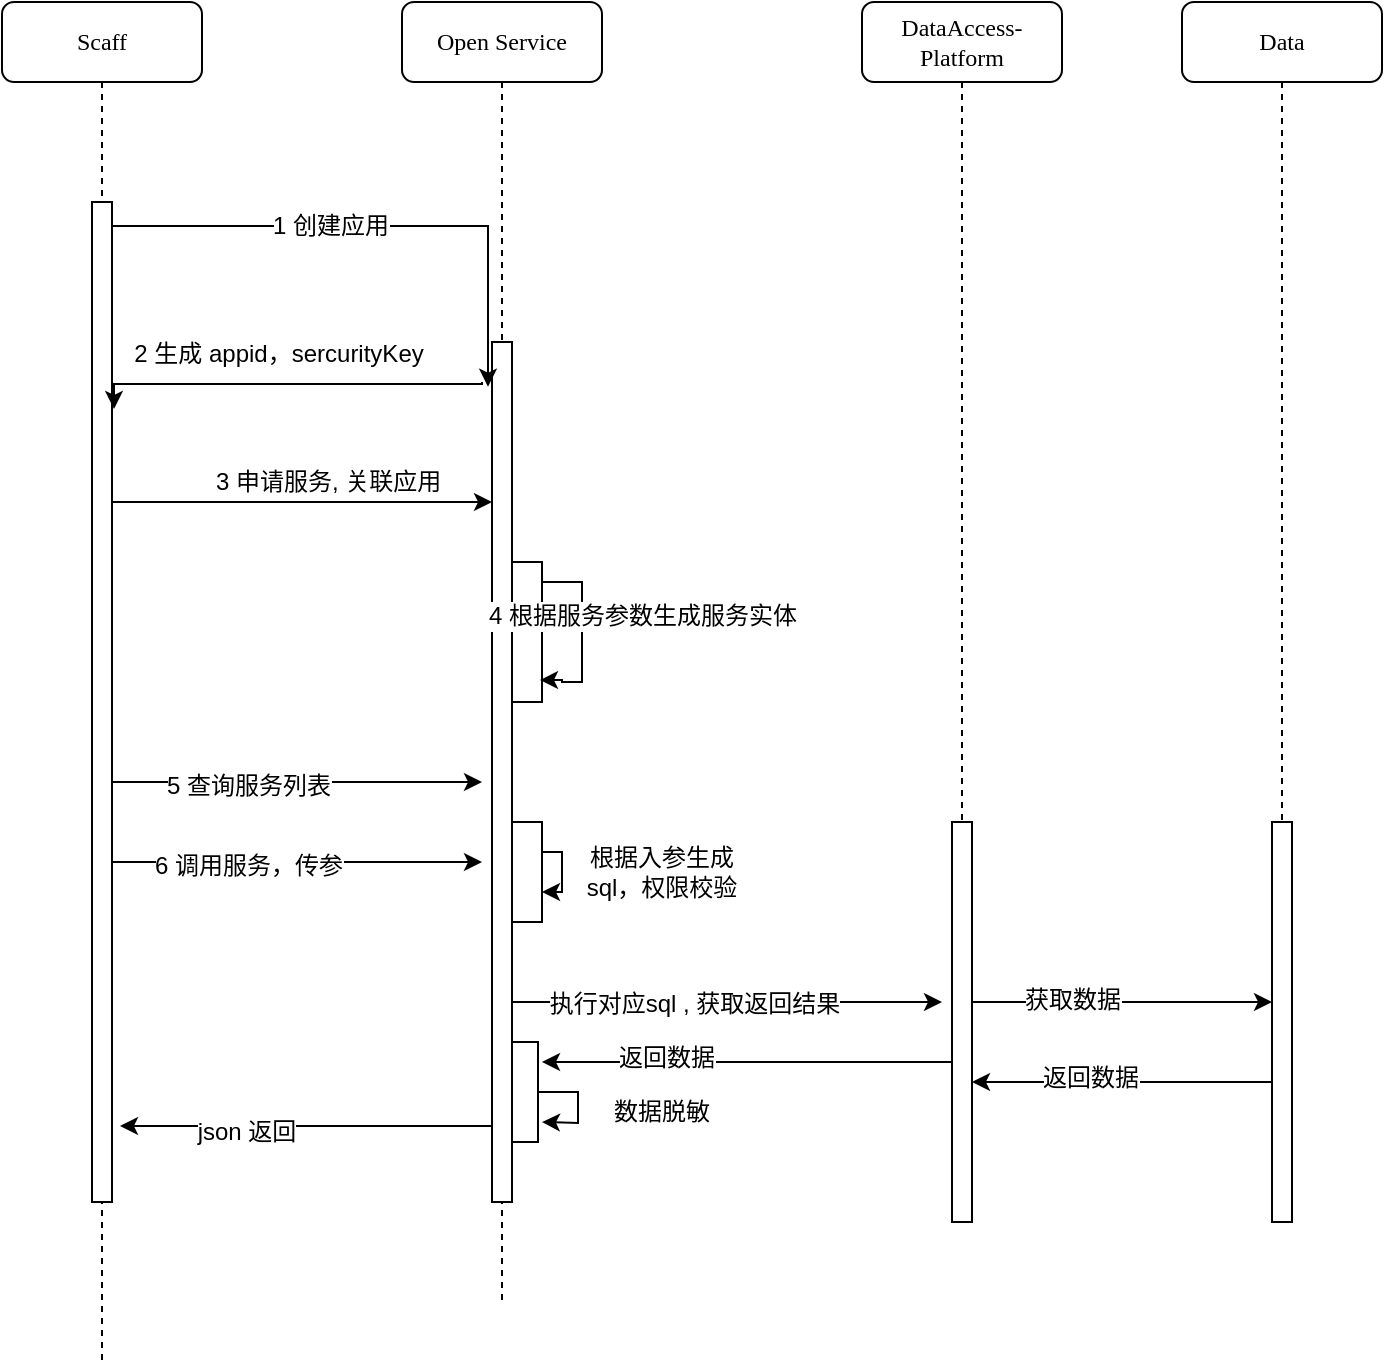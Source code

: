 <mxfile version="12.2.6" type="github" pages="1">
  <diagram name="Page-1" id="13e1069c-82ec-6db2-03f1-153e76fe0fe0">
    <mxGraphModel dx="1408" dy="699" grid="1" gridSize="10" guides="1" tooltips="1" connect="1" arrows="1" fold="1" page="1" pageScale="1" pageWidth="1100" pageHeight="850" background="#ffffff" math="0" shadow="0">
      <root>
        <mxCell id="0"/>
        <mxCell id="1" parent="0"/>
        <mxCell id="7baba1c4bc27f4b0-2" value="Open Service" style="shape=umlLifeline;perimeter=lifelinePerimeter;whiteSpace=wrap;html=1;container=1;collapsible=0;recursiveResize=0;outlineConnect=0;rounded=1;shadow=0;comic=0;labelBackgroundColor=none;strokeWidth=1;fontFamily=Verdana;fontSize=12;align=center;" parent="1" vertex="1">
          <mxGeometry x="300" y="80" width="100" height="650" as="geometry"/>
        </mxCell>
        <mxCell id="7baba1c4bc27f4b0-10" value="" style="html=1;points=[];perimeter=orthogonalPerimeter;rounded=0;shadow=0;comic=0;labelBackgroundColor=none;strokeWidth=1;fontFamily=Verdana;fontSize=12;align=center;" parent="7baba1c4bc27f4b0-2" vertex="1">
          <mxGeometry x="45" y="170" width="10" height="430" as="geometry"/>
        </mxCell>
        <mxCell id="9AXuBB3irNSPgsnvufbG-14" value="" style="html=1;points=[];perimeter=orthogonalPerimeter;rounded=0;shadow=0;comic=0;labelBackgroundColor=none;strokeWidth=1;fontFamily=Verdana;fontSize=12;align=center;" parent="7baba1c4bc27f4b0-2" vertex="1">
          <mxGeometry x="55" y="280" width="15" height="70" as="geometry"/>
        </mxCell>
        <mxCell id="9AXuBB3irNSPgsnvufbG-15" style="edgeStyle=orthogonalEdgeStyle;rounded=0;orthogonalLoop=1;jettySize=auto;html=1;entryX=0.933;entryY=0.843;entryDx=0;entryDy=0;entryPerimeter=0;" parent="7baba1c4bc27f4b0-2" source="9AXuBB3irNSPgsnvufbG-14" edge="1" target="9AXuBB3irNSPgsnvufbG-14">
          <mxGeometry relative="1" as="geometry">
            <mxPoint x="80" y="360" as="targetPoint"/>
            <Array as="points">
              <mxPoint x="90" y="290"/>
              <mxPoint x="90" y="340"/>
              <mxPoint x="80" y="340"/>
              <mxPoint x="80" y="339"/>
            </Array>
          </mxGeometry>
        </mxCell>
        <mxCell id="9AXuBB3irNSPgsnvufbG-16" value="4&amp;nbsp;根据服务参数生成服务实体" style="text;html=1;resizable=0;points=[];align=center;verticalAlign=middle;labelBackgroundColor=#ffffff;" parent="9AXuBB3irNSPgsnvufbG-15" vertex="1" connectable="0">
          <mxGeometry x="-0.26" y="-2" relative="1" as="geometry">
            <mxPoint x="32" y="3" as="offset"/>
          </mxGeometry>
        </mxCell>
        <mxCell id="jJP7gjNxNTd_wsNpzQzL-7" value="根据入参生成sql，权限校验" style="text;html=1;strokeColor=none;fillColor=none;align=center;verticalAlign=middle;whiteSpace=wrap;rounded=0;" vertex="1" parent="7baba1c4bc27f4b0-2">
          <mxGeometry x="80" y="425" width="100" height="20" as="geometry"/>
        </mxCell>
        <mxCell id="jJP7gjNxNTd_wsNpzQzL-29" value="数据脱敏" style="text;html=1;strokeColor=none;fillColor=none;align=center;verticalAlign=middle;whiteSpace=wrap;rounded=0;" vertex="1" parent="7baba1c4bc27f4b0-2">
          <mxGeometry x="100" y="545" width="60" height="20" as="geometry"/>
        </mxCell>
        <mxCell id="7baba1c4bc27f4b0-3" value="DataAccess-Platform" style="shape=umlLifeline;perimeter=lifelinePerimeter;whiteSpace=wrap;html=1;container=1;collapsible=0;recursiveResize=0;outlineConnect=0;rounded=1;shadow=0;comic=0;labelBackgroundColor=none;strokeWidth=1;fontFamily=Verdana;fontSize=12;align=center;" parent="1" vertex="1">
          <mxGeometry x="530" y="80" width="100" height="580" as="geometry"/>
        </mxCell>
        <mxCell id="7baba1c4bc27f4b0-13" value="" style="html=1;points=[];perimeter=orthogonalPerimeter;rounded=0;shadow=0;comic=0;labelBackgroundColor=none;strokeWidth=1;fontFamily=Verdana;fontSize=12;align=center;" parent="7baba1c4bc27f4b0-3" vertex="1">
          <mxGeometry x="45" y="410" width="10" height="200" as="geometry"/>
        </mxCell>
        <mxCell id="7baba1c4bc27f4b0-4" value="Data" style="shape=umlLifeline;perimeter=lifelinePerimeter;whiteSpace=wrap;html=1;container=1;collapsible=0;recursiveResize=0;outlineConnect=0;rounded=1;shadow=0;comic=0;labelBackgroundColor=none;strokeWidth=1;fontFamily=Verdana;fontSize=12;align=center;" parent="1" vertex="1">
          <mxGeometry x="690" y="80" width="100" height="610" as="geometry"/>
        </mxCell>
        <mxCell id="jJP7gjNxNTd_wsNpzQzL-10" value="" style="html=1;points=[];perimeter=orthogonalPerimeter;rounded=0;shadow=0;comic=0;labelBackgroundColor=none;strokeWidth=1;fontFamily=Verdana;fontSize=12;align=center;" vertex="1" parent="7baba1c4bc27f4b0-4">
          <mxGeometry x="45" y="410" width="10" height="200" as="geometry"/>
        </mxCell>
        <mxCell id="7baba1c4bc27f4b0-8" value="Scaff" style="shape=umlLifeline;perimeter=lifelinePerimeter;whiteSpace=wrap;html=1;container=1;collapsible=0;recursiveResize=0;outlineConnect=0;rounded=1;shadow=0;comic=0;labelBackgroundColor=none;strokeWidth=1;fontFamily=Verdana;fontSize=12;align=center;" parent="1" vertex="1">
          <mxGeometry x="100" y="80" width="100" height="680" as="geometry"/>
        </mxCell>
        <mxCell id="7baba1c4bc27f4b0-9" value="" style="html=1;points=[];perimeter=orthogonalPerimeter;rounded=0;shadow=0;comic=0;labelBackgroundColor=none;strokeWidth=1;fontFamily=Verdana;fontSize=12;align=center;" parent="7baba1c4bc27f4b0-8" vertex="1">
          <mxGeometry x="45" y="100" width="10" height="500" as="geometry"/>
        </mxCell>
        <mxCell id="9AXuBB3irNSPgsnvufbG-8" style="edgeStyle=orthogonalEdgeStyle;rounded=0;orthogonalLoop=1;jettySize=auto;html=1;entryX=-0.2;entryY=0.052;entryDx=0;entryDy=0;entryPerimeter=0;" parent="1" source="7baba1c4bc27f4b0-9" target="7baba1c4bc27f4b0-10" edge="1">
          <mxGeometry relative="1" as="geometry">
            <Array as="points">
              <mxPoint x="210" y="192"/>
              <mxPoint x="210" y="192"/>
            </Array>
          </mxGeometry>
        </mxCell>
        <mxCell id="9AXuBB3irNSPgsnvufbG-9" value="1&amp;nbsp;创建应用" style="text;html=1;resizable=0;points=[];align=center;verticalAlign=middle;labelBackgroundColor=#ffffff;" parent="9AXuBB3irNSPgsnvufbG-8" vertex="1" connectable="0">
          <mxGeometry x="-0.192" relative="1" as="geometry">
            <mxPoint as="offset"/>
          </mxGeometry>
        </mxCell>
        <mxCell id="9AXuBB3irNSPgsnvufbG-10" style="edgeStyle=orthogonalEdgeStyle;rounded=0;orthogonalLoop=1;jettySize=auto;html=1;entryX=1.1;entryY=0.207;entryDx=0;entryDy=0;entryPerimeter=0;" parent="1" target="7baba1c4bc27f4b0-9" edge="1">
          <mxGeometry relative="1" as="geometry">
            <mxPoint x="170" y="270" as="targetPoint"/>
            <mxPoint x="340" y="270" as="sourcePoint"/>
            <Array as="points">
              <mxPoint x="340" y="271"/>
            </Array>
          </mxGeometry>
        </mxCell>
        <mxCell id="9AXuBB3irNSPgsnvufbG-11" value="2&amp;nbsp;生成&amp;nbsp;appid，sercurityKey" style="text;html=1;resizable=0;points=[];align=center;verticalAlign=middle;labelBackgroundColor=#ffffff;" parent="9AXuBB3irNSPgsnvufbG-10" vertex="1" connectable="0">
          <mxGeometry x="0.265" y="-1" relative="1" as="geometry">
            <mxPoint x="22" y="-14" as="offset"/>
          </mxGeometry>
        </mxCell>
        <mxCell id="9AXuBB3irNSPgsnvufbG-12" style="edgeStyle=orthogonalEdgeStyle;rounded=0;orthogonalLoop=1;jettySize=auto;html=1;" parent="1" source="7baba1c4bc27f4b0-9" target="7baba1c4bc27f4b0-10" edge="1">
          <mxGeometry relative="1" as="geometry">
            <mxPoint x="340" y="400" as="targetPoint"/>
            <Array as="points">
              <mxPoint x="330" y="330"/>
              <mxPoint x="330" y="330"/>
            </Array>
          </mxGeometry>
        </mxCell>
        <mxCell id="9AXuBB3irNSPgsnvufbG-13" value="3 申请服务,&amp;nbsp;关联应用" style="text;html=1;resizable=0;points=[];autosize=1;align=left;verticalAlign=top;spacingTop=-4;" parent="1" vertex="1">
          <mxGeometry x="205" y="310" width="130" height="20" as="geometry"/>
        </mxCell>
        <mxCell id="jJP7gjNxNTd_wsNpzQzL-1" style="edgeStyle=orthogonalEdgeStyle;rounded=0;orthogonalLoop=1;jettySize=auto;html=1;" edge="1" parent="1" source="7baba1c4bc27f4b0-9">
          <mxGeometry relative="1" as="geometry">
            <mxPoint x="340" y="470" as="targetPoint"/>
            <Array as="points">
              <mxPoint x="210" y="470"/>
              <mxPoint x="210" y="470"/>
            </Array>
          </mxGeometry>
        </mxCell>
        <mxCell id="jJP7gjNxNTd_wsNpzQzL-2" value="5&amp;nbsp;查询服务列表" style="text;html=1;resizable=0;points=[];align=center;verticalAlign=middle;labelBackgroundColor=#ffffff;" vertex="1" connectable="0" parent="jJP7gjNxNTd_wsNpzQzL-1">
          <mxGeometry x="-0.265" y="-2" relative="1" as="geometry">
            <mxPoint as="offset"/>
          </mxGeometry>
        </mxCell>
        <mxCell id="jJP7gjNxNTd_wsNpzQzL-3" style="edgeStyle=orthogonalEdgeStyle;rounded=0;orthogonalLoop=1;jettySize=auto;html=1;" edge="1" parent="1">
          <mxGeometry relative="1" as="geometry">
            <mxPoint x="340" y="510" as="targetPoint"/>
            <mxPoint x="155" y="510" as="sourcePoint"/>
            <Array as="points">
              <mxPoint x="280" y="510"/>
              <mxPoint x="280" y="510"/>
            </Array>
          </mxGeometry>
        </mxCell>
        <mxCell id="jJP7gjNxNTd_wsNpzQzL-4" value="6&amp;nbsp;调用服务，传参" style="text;html=1;resizable=0;points=[];align=center;verticalAlign=middle;labelBackgroundColor=#ffffff;" vertex="1" connectable="0" parent="jJP7gjNxNTd_wsNpzQzL-3">
          <mxGeometry x="-0.265" y="-2" relative="1" as="geometry">
            <mxPoint as="offset"/>
          </mxGeometry>
        </mxCell>
        <mxCell id="jJP7gjNxNTd_wsNpzQzL-5" value="" style="html=1;points=[];perimeter=orthogonalPerimeter;rounded=0;shadow=0;comic=0;labelBackgroundColor=none;strokeWidth=1;fontFamily=Verdana;fontSize=12;align=center;" vertex="1" parent="1">
          <mxGeometry x="355" y="490" width="15" height="50" as="geometry"/>
        </mxCell>
        <mxCell id="jJP7gjNxNTd_wsNpzQzL-6" style="edgeStyle=orthogonalEdgeStyle;rounded=0;orthogonalLoop=1;jettySize=auto;html=1;" edge="1" parent="1" source="jJP7gjNxNTd_wsNpzQzL-5" target="jJP7gjNxNTd_wsNpzQzL-5">
          <mxGeometry relative="1" as="geometry">
            <Array as="points">
              <mxPoint x="380" y="510"/>
            </Array>
          </mxGeometry>
        </mxCell>
        <mxCell id="jJP7gjNxNTd_wsNpzQzL-8" style="edgeStyle=orthogonalEdgeStyle;rounded=0;orthogonalLoop=1;jettySize=auto;html=1;" edge="1" parent="1" source="7baba1c4bc27f4b0-10">
          <mxGeometry relative="1" as="geometry">
            <mxPoint x="570" y="580" as="targetPoint"/>
            <Array as="points">
              <mxPoint x="570" y="580"/>
            </Array>
          </mxGeometry>
        </mxCell>
        <mxCell id="jJP7gjNxNTd_wsNpzQzL-9" value="执行对应sql ,&amp;nbsp;获取返回结果" style="text;html=1;resizable=0;points=[];align=center;verticalAlign=middle;labelBackgroundColor=#ffffff;" vertex="1" connectable="0" parent="jJP7gjNxNTd_wsNpzQzL-8">
          <mxGeometry x="-0.153" y="-1" relative="1" as="geometry">
            <mxPoint as="offset"/>
          </mxGeometry>
        </mxCell>
        <mxCell id="jJP7gjNxNTd_wsNpzQzL-13" style="edgeStyle=orthogonalEdgeStyle;rounded=0;orthogonalLoop=1;jettySize=auto;html=1;" edge="1" parent="1" source="7baba1c4bc27f4b0-13" target="jJP7gjNxNTd_wsNpzQzL-10">
          <mxGeometry relative="1" as="geometry">
            <Array as="points">
              <mxPoint x="670" y="580"/>
              <mxPoint x="670" y="580"/>
            </Array>
          </mxGeometry>
        </mxCell>
        <mxCell id="jJP7gjNxNTd_wsNpzQzL-15" value="获取数据" style="text;html=1;resizable=0;points=[];align=center;verticalAlign=middle;labelBackgroundColor=#ffffff;" vertex="1" connectable="0" parent="jJP7gjNxNTd_wsNpzQzL-13">
          <mxGeometry x="0.133" y="35" relative="1" as="geometry">
            <mxPoint x="-35" y="34" as="offset"/>
          </mxGeometry>
        </mxCell>
        <mxCell id="jJP7gjNxNTd_wsNpzQzL-16" style="edgeStyle=orthogonalEdgeStyle;rounded=0;orthogonalLoop=1;jettySize=auto;html=1;" edge="1" parent="1" source="jJP7gjNxNTd_wsNpzQzL-10" target="7baba1c4bc27f4b0-13">
          <mxGeometry relative="1" as="geometry">
            <Array as="points">
              <mxPoint x="670" y="620"/>
              <mxPoint x="670" y="620"/>
            </Array>
          </mxGeometry>
        </mxCell>
        <mxCell id="jJP7gjNxNTd_wsNpzQzL-18" value="返回数据" style="text;html=1;resizable=0;points=[];align=center;verticalAlign=middle;labelBackgroundColor=#ffffff;" vertex="1" connectable="0" parent="jJP7gjNxNTd_wsNpzQzL-16">
          <mxGeometry x="0.213" y="-2" relative="1" as="geometry">
            <mxPoint as="offset"/>
          </mxGeometry>
        </mxCell>
        <mxCell id="jJP7gjNxNTd_wsNpzQzL-28" style="edgeStyle=orthogonalEdgeStyle;rounded=0;orthogonalLoop=1;jettySize=auto;html=1;" edge="1" parent="1" source="jJP7gjNxNTd_wsNpzQzL-21">
          <mxGeometry relative="1" as="geometry">
            <mxPoint x="370" y="640" as="targetPoint"/>
          </mxGeometry>
        </mxCell>
        <mxCell id="jJP7gjNxNTd_wsNpzQzL-21" value="" style="html=1;points=[];perimeter=orthogonalPerimeter;rounded=0;shadow=0;comic=0;labelBackgroundColor=none;strokeWidth=1;fontFamily=Verdana;fontSize=12;align=center;" vertex="1" parent="1">
          <mxGeometry x="355" y="600" width="13" height="50" as="geometry"/>
        </mxCell>
        <mxCell id="jJP7gjNxNTd_wsNpzQzL-24" style="edgeStyle=orthogonalEdgeStyle;rounded=0;orthogonalLoop=1;jettySize=auto;html=1;" edge="1" parent="1" source="7baba1c4bc27f4b0-13">
          <mxGeometry relative="1" as="geometry">
            <mxPoint x="370" y="610" as="targetPoint"/>
            <Array as="points">
              <mxPoint x="520" y="610"/>
              <mxPoint x="520" y="610"/>
            </Array>
          </mxGeometry>
        </mxCell>
        <mxCell id="jJP7gjNxNTd_wsNpzQzL-25" value="返回数据" style="text;html=1;resizable=0;points=[];align=center;verticalAlign=middle;labelBackgroundColor=#ffffff;" vertex="1" connectable="0" parent="jJP7gjNxNTd_wsNpzQzL-24">
          <mxGeometry x="0.395" y="-2" relative="1" as="geometry">
            <mxPoint as="offset"/>
          </mxGeometry>
        </mxCell>
        <mxCell id="jJP7gjNxNTd_wsNpzQzL-30" style="edgeStyle=orthogonalEdgeStyle;rounded=0;orthogonalLoop=1;jettySize=auto;html=1;entryX=1.4;entryY=0.924;entryDx=0;entryDy=0;entryPerimeter=0;" edge="1" parent="1" source="7baba1c4bc27f4b0-10" target="7baba1c4bc27f4b0-9">
          <mxGeometry relative="1" as="geometry">
            <mxPoint x="160" y="465" as="targetPoint"/>
            <Array as="points">
              <mxPoint x="270" y="642"/>
              <mxPoint x="270" y="642"/>
            </Array>
          </mxGeometry>
        </mxCell>
        <mxCell id="jJP7gjNxNTd_wsNpzQzL-31" value="json&amp;nbsp;返回" style="text;html=1;resizable=0;points=[];align=center;verticalAlign=middle;labelBackgroundColor=#ffffff;" vertex="1" connectable="0" parent="jJP7gjNxNTd_wsNpzQzL-30">
          <mxGeometry x="0.323" y="3" relative="1" as="geometry">
            <mxPoint as="offset"/>
          </mxGeometry>
        </mxCell>
      </root>
    </mxGraphModel>
  </diagram>
</mxfile>
